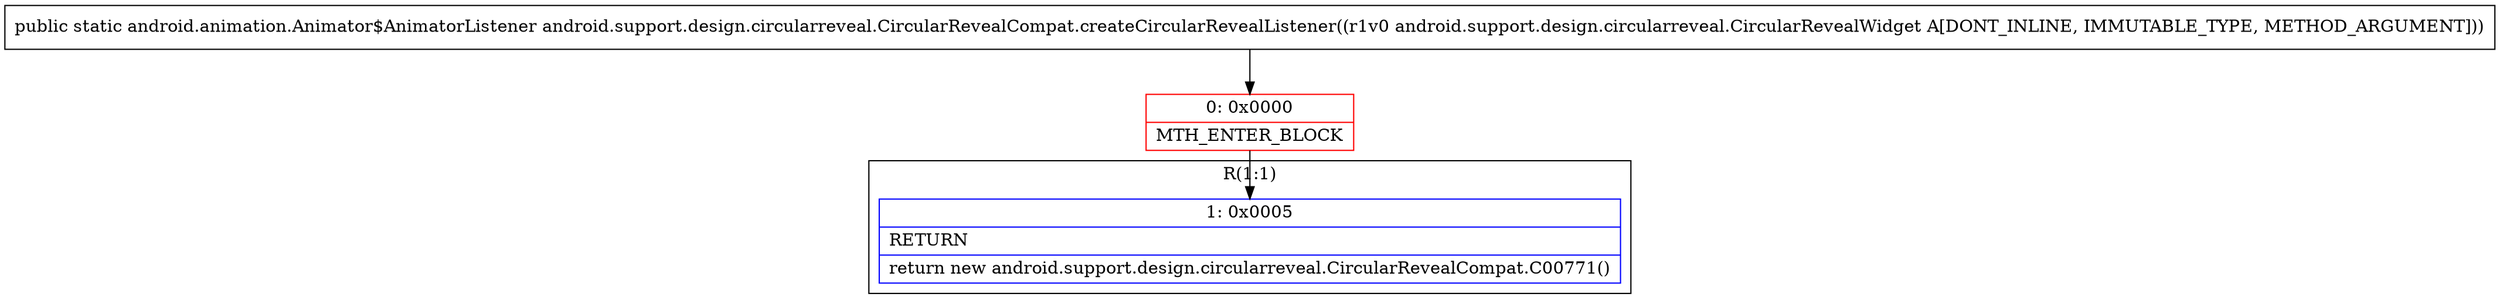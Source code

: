 digraph "CFG forandroid.support.design.circularreveal.CircularRevealCompat.createCircularRevealListener(Landroid\/support\/design\/circularreveal\/CircularRevealWidget;)Landroid\/animation\/Animator$AnimatorListener;" {
subgraph cluster_Region_1072443413 {
label = "R(1:1)";
node [shape=record,color=blue];
Node_1 [shape=record,label="{1\:\ 0x0005|RETURN\l|return new android.support.design.circularreveal.CircularRevealCompat.C00771()\l}"];
}
Node_0 [shape=record,color=red,label="{0\:\ 0x0000|MTH_ENTER_BLOCK\l}"];
MethodNode[shape=record,label="{public static android.animation.Animator$AnimatorListener android.support.design.circularreveal.CircularRevealCompat.createCircularRevealListener((r1v0 android.support.design.circularreveal.CircularRevealWidget A[DONT_INLINE, IMMUTABLE_TYPE, METHOD_ARGUMENT])) }"];
MethodNode -> Node_0;
Node_0 -> Node_1;
}

